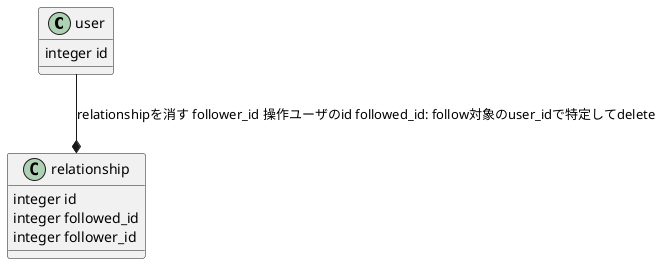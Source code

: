 @startuml
class user {
    integer id
}
class relationship {
    integer id
    integer followed_id
    integer follower_id
}

user --* relationship :relationshipを消す follower_id 操作ユーザのid followed_id: follow対象のuser_idで特定してdelete

@enduml